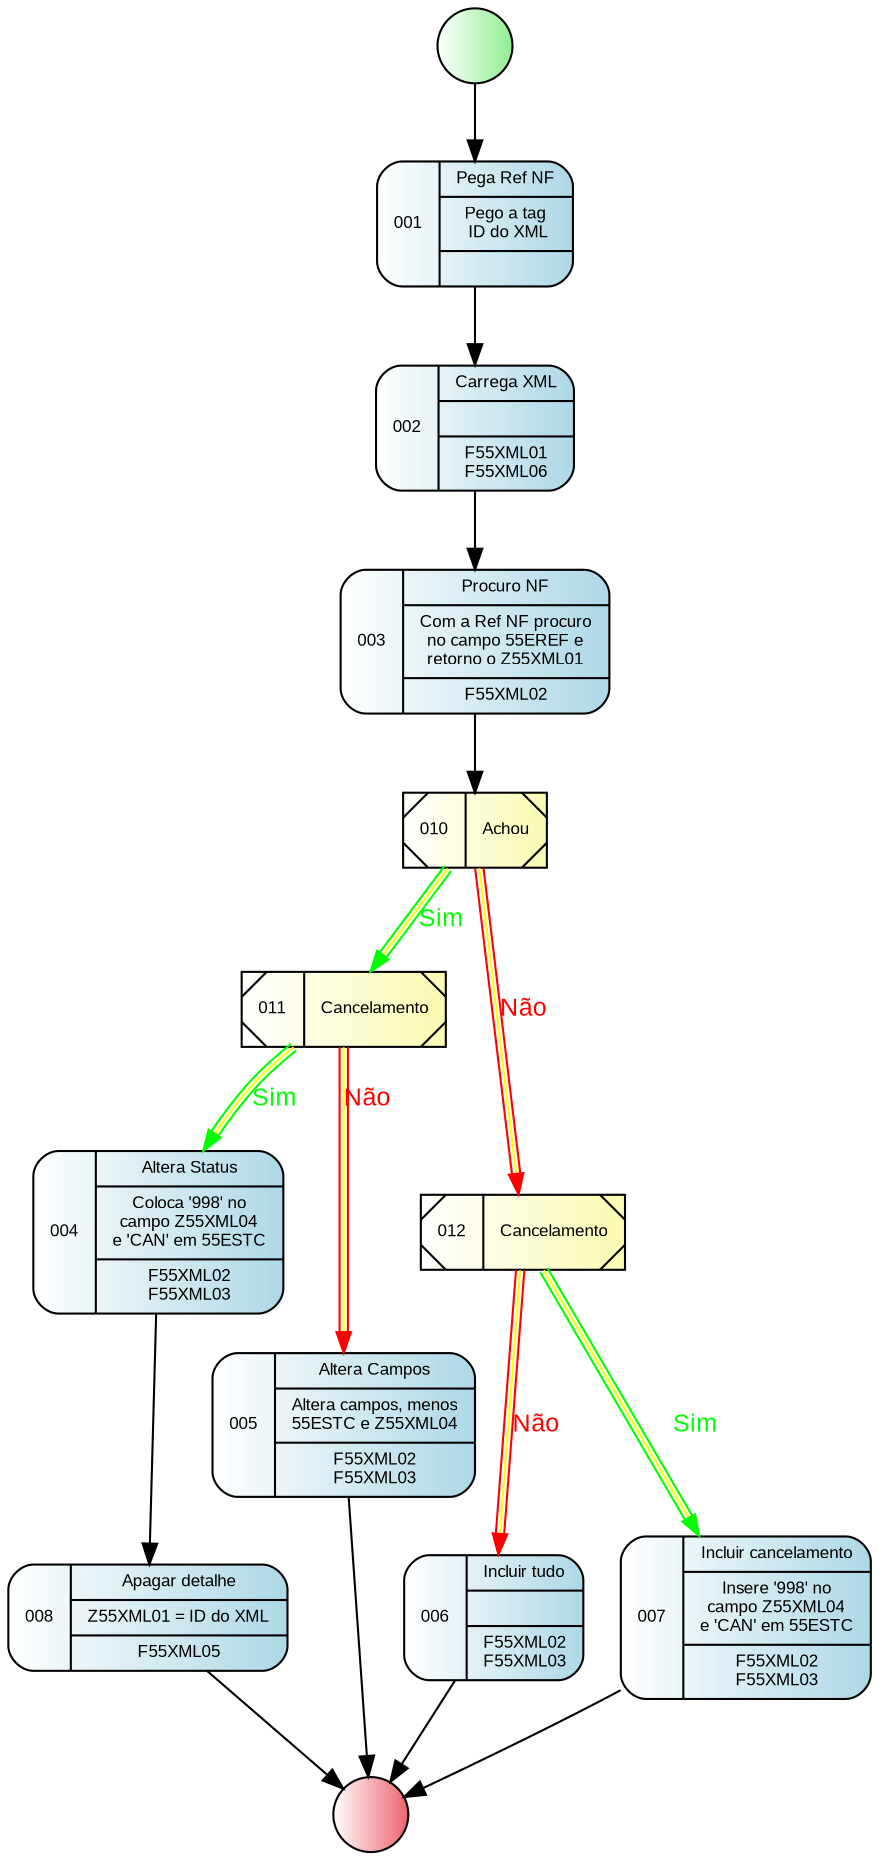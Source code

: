 digraph R {
    nodeini [
                shape=circle,
                style="filled",
                fillcolor="white:lightgreen",
                label=""
            ]
    node001 [
                fontname = "Arial",
                fontsize = 8,
                shape=record,
                style="rounded,filled",
                fillcolor="white:lightblue"
                label="001|{Pega Ref NF|Pego a tag\n ID do XML|}"
            ]
    node002 [
                fontname = "Arial",
                fontsize = 8,
                shape=record,
                style="rounded,filled",
                fillcolor="white:lightblue"
                label="002|{Carrega XML||F55XML01\nF55XML06}"
            ]
    node003 [
                fontname = "Arial",
                fontsize = 8,
                shape=record,
                style="rounded,filled",
                fillcolor="white:lightblue"
                label="003|{Procuro NF|Com a Ref NF procuro\nno campo 55EREF e\nretorno o Z55XML01|F55XML02}"
            ]
    node004 [
                fontname = "Arial",
                fontsize = 8,
                shape=record,
                style="rounded,filled",
                fillcolor="white:lightblue"
                label="004|{Altera Status|Coloca '998' no\ncampo Z55XML04\ne 'CAN' em 55ESTC|F55XML02\nF55XML03}"
            ]
    node005 [
                fontname = "Arial",
                fontsize = 8,
                shape=record,
                style="rounded,filled",
                fillcolor="white:lightblue"
                label="005|{Altera Campos|Altera campos, menos\n55ESTC e Z55XML04|F55XML02\nF55XML03}"
            ]
    node006 [
                fontname = "Arial",
                fontsize = 8,
                shape=record,
                style="rounded,filled",
                fillcolor="white:lightblue"
                label="006|{Incluir tudo||F55XML02\nF55XML03}"
            ]
    node007 [
                fontname = "Arial",
                fontsize = 8,
                shape=record,
                style="rounded,filled",
                fillcolor="white:lightblue"
                label="007|{Incluir cancelamento|Insere '998' no\ncampo Z55XML04\ne 'CAN' em 55ESTC|F55XML02\nF55XML03}"
            ]
    node008 [
                fontname = "Arial",
                fontsize = 8,
                shape=record,
                style="rounded,filled",
                fillcolor="white:lightblue"
                label="008|{Apagar detalhe|Z55XML01 = ID do XML|F55XML05}"
            ]
    node010 [
                fontname = "Arial",
                fontsize = 8,
                shape=record,
                style="diagonals,filled",
                fillcolor="white:#fbfbb1"
                label="010|Achou"
            ]
    node011 [
                fontname = "Arial",
                fontsize = 8,
                shape=record,
                style="diagonals,filled",
                fillcolor="white:#fbfbb1"
                label="011|Cancelamento"
            ]
    node012 [
                fontname = "Arial",
                fontsize = 8,
                shape=record,
                style="diagonals,filled",
                fillcolor="white:#fbfbb1"
                label="012|Cancelamento"
            ]
    nodefin [
                shape=circle,
                style="filled",
                fillcolor="white:#ee636e",
                label=""
            ]
    nodeini -> node001
    node001 -> node002
    node002 -> node003
    node003 -> node010
    node010 -> node011 [fontname = "Arial", fontsize = 12, fontcolor="green", color="green:yellow:green", label="Sim"]
    node010 -> node012 [fontname = "Arial", fontsize = 12, fontcolor="red", color="red:yellow:red", label="Não"]
    node011 -> node004 [fontname = "Arial", fontsize = 12, fontcolor="green", color="green:yellow:green", label="Sim"]
    node011 -> node005 [fontname = "Arial", fontsize = 12, fontcolor="red", color="red:yellow:red", label="Não"]
    node004 -> node008
    node012 -> node007 [fontname = "Arial", fontsize = 12, fontcolor="green", color="green:yellow:green", label="Sim"]
    node012 -> node006 [fontname = "Arial", fontsize = 12, fontcolor="red", color="red:yellow:red", label="Não"]
    node008 -> nodefin
    node006 -> nodefin
    node005 -> nodefin
    node007 -> nodefin
}